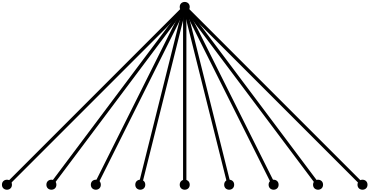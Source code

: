 <?xml version="1.0"?>
<!DOCTYPE ipe SYSTEM "ipe.dtd">
<ipe version="70218" creator="Ipe 7.2.18">
<info created="D:20201026074633" modified="D:20201026133039"/>
<ipestyle name="basic">
<symbol name="arrow/arc(spx)">
<path stroke="sym-stroke" fill="sym-stroke" pen="sym-pen">
0 0 m
-1 0.333 l
-1 -0.333 l
h
</path>
</symbol>
<symbol name="arrow/farc(spx)">
<path stroke="sym-stroke" fill="white" pen="sym-pen">
0 0 m
-1 0.333 l
-1 -0.333 l
h
</path>
</symbol>
<symbol name="arrow/ptarc(spx)">
<path stroke="sym-stroke" fill="sym-stroke" pen="sym-pen">
0 0 m
-1 0.333 l
-0.8 0 l
-1 -0.333 l
h
</path>
</symbol>
<symbol name="arrow/fptarc(spx)">
<path stroke="sym-stroke" fill="white" pen="sym-pen">
0 0 m
-1 0.333 l
-0.8 0 l
-1 -0.333 l
h
</path>
</symbol>
<symbol name="mark/circle(sx)" transformations="translations">
<path fill="sym-stroke">
0.6 0 0 0.6 0 0 e
0.4 0 0 0.4 0 0 e
</path>
</symbol>
<symbol name="mark/disk(sx)" transformations="translations">
<path fill="sym-stroke">
0.6 0 0 0.6 0 0 e
</path>
</symbol>
<symbol name="mark/fdisk(sfx)" transformations="translations">
<group>
<path fill="sym-fill">
0.5 0 0 0.5 0 0 e
</path>
<path fill="sym-stroke" fillrule="eofill">
0.6 0 0 0.6 0 0 e
0.4 0 0 0.4 0 0 e
</path>
</group>
</symbol>
<symbol name="mark/box(sx)" transformations="translations">
<path fill="sym-stroke" fillrule="eofill">
-0.6 -0.6 m
0.6 -0.6 l
0.6 0.6 l
-0.6 0.6 l
h
-0.4 -0.4 m
0.4 -0.4 l
0.4 0.4 l
-0.4 0.4 l
h
</path>
</symbol>
<symbol name="mark/square(sx)" transformations="translations">
<path fill="sym-stroke">
-0.6 -0.6 m
0.6 -0.6 l
0.6 0.6 l
-0.6 0.6 l
h
</path>
</symbol>
<symbol name="mark/fsquare(sfx)" transformations="translations">
<group>
<path fill="sym-fill">
-0.5 -0.5 m
0.5 -0.5 l
0.5 0.5 l
-0.5 0.5 l
h
</path>
<path fill="sym-stroke" fillrule="eofill">
-0.6 -0.6 m
0.6 -0.6 l
0.6 0.6 l
-0.6 0.6 l
h
-0.4 -0.4 m
0.4 -0.4 l
0.4 0.4 l
-0.4 0.4 l
h
</path>
</group>
</symbol>
<symbol name="mark/cross(sx)" transformations="translations">
<group>
<path fill="sym-stroke">
-0.43 -0.57 m
0.57 0.43 l
0.43 0.57 l
-0.57 -0.43 l
h
</path>
<path fill="sym-stroke">
-0.43 0.57 m
0.57 -0.43 l
0.43 -0.57 l
-0.57 0.43 l
h
</path>
</group>
</symbol>
<symbol name="arrow/fnormal(spx)">
<path stroke="sym-stroke" fill="white" pen="sym-pen">
0 0 m
-1 0.333 l
-1 -0.333 l
h
</path>
</symbol>
<symbol name="arrow/pointed(spx)">
<path stroke="sym-stroke" fill="sym-stroke" pen="sym-pen">
0 0 m
-1 0.333 l
-0.8 0 l
-1 -0.333 l
h
</path>
</symbol>
<symbol name="arrow/fpointed(spx)">
<path stroke="sym-stroke" fill="white" pen="sym-pen">
0 0 m
-1 0.333 l
-0.8 0 l
-1 -0.333 l
h
</path>
</symbol>
<symbol name="arrow/linear(spx)">
<path stroke="sym-stroke" pen="sym-pen">
-1 0.333 m
0 0 l
-1 -0.333 l
</path>
</symbol>
<symbol name="arrow/fdouble(spx)">
<path stroke="sym-stroke" fill="white" pen="sym-pen">
0 0 m
-1 0.333 l
-1 -0.333 l
h
-1 0 m
-2 0.333 l
-2 -0.333 l
h
</path>
</symbol>
<symbol name="arrow/double(spx)">
<path stroke="sym-stroke" fill="sym-stroke" pen="sym-pen">
0 0 m
-1 0.333 l
-1 -0.333 l
h
-1 0 m
-2 0.333 l
-2 -0.333 l
h
</path>
</symbol>
<symbol name="arrow/mid-normal(spx)">
<path stroke="sym-stroke" fill="sym-stroke" pen="sym-pen">
0.5 0 m
-0.5 0.333 l
-0.5 -0.333 l
h
</path>
</symbol>
<symbol name="arrow/mid-fnormal(spx)">
<path stroke="sym-stroke" fill="white" pen="sym-pen">
0.5 0 m
-0.5 0.333 l
-0.5 -0.333 l
h
</path>
</symbol>
<symbol name="arrow/mid-pointed(spx)">
<path stroke="sym-stroke" fill="sym-stroke" pen="sym-pen">
0.5 0 m
-0.5 0.333 l
-0.3 0 l
-0.5 -0.333 l
h
</path>
</symbol>
<symbol name="arrow/mid-fpointed(spx)">
<path stroke="sym-stroke" fill="white" pen="sym-pen">
0.5 0 m
-0.5 0.333 l
-0.3 0 l
-0.5 -0.333 l
h
</path>
</symbol>
<symbol name="arrow/mid-double(spx)">
<path stroke="sym-stroke" fill="sym-stroke" pen="sym-pen">
1 0 m
0 0.333 l
0 -0.333 l
h
0 0 m
-1 0.333 l
-1 -0.333 l
h
</path>
</symbol>
<symbol name="arrow/mid-fdouble(spx)">
<path stroke="sym-stroke" fill="white" pen="sym-pen">
1 0 m
0 0.333 l
0 -0.333 l
h
0 0 m
-1 0.333 l
-1 -0.333 l
h
</path>
</symbol>
<pen name="heavier" value="0.8"/>
<pen name="fat" value="1.2"/>
<pen name="ultrafat" value="2"/>
<symbolsize name="large" value="5"/>
<symbolsize name="small" value="2"/>
<symbolsize name="tiny" value="1.1"/>
<arrowsize name="large" value="10"/>
<arrowsize name="small" value="5"/>
<arrowsize name="tiny" value="3"/>
<color name="red" value="1 0 0"/>
<color name="blue" value="0 0 1"/>
<color name="green" value="0 1 0"/>
<color name="yellow" value="1 1 0"/>
<color name="orange" value="1 0.647 0"/>
<color name="gold" value="1 0.843 0"/>
<color name="purple" value="0.627 0.125 0.941"/>
<color name="gray" value="0.745"/>
<color name="brown" value="0.647 0.165 0.165"/>
<color name="navy" value="0 0 0.502"/>
<color name="pink" value="1 0.753 0.796"/>
<color name="seagreen" value="0.18 0.545 0.341"/>
<color name="turquoise" value="0.251 0.878 0.816"/>
<color name="violet" value="0.933 0.51 0.933"/>
<color name="darkblue" value="0 0 0.545"/>
<color name="darkcyan" value="0 0.545 0.545"/>
<color name="darkgray" value="0.663"/>
<color name="darkgreen" value="0 0.392 0"/>
<color name="darkmagenta" value="0.545 0 0.545"/>
<color name="darkorange" value="1 0.549 0"/>
<color name="darkred" value="0.545 0 0"/>
<color name="lightblue" value="0.678 0.847 0.902"/>
<color name="lightcyan" value="0.878 1 1"/>
<color name="lightgray" value="0.827"/>
<color name="lightgreen" value="0.565 0.933 0.565"/>
<color name="lightyellow" value="1 1 0.878"/>
<dashstyle name="dotted" value="[1 3] 0"/>
<dashstyle name="dashed" value="[4] 0"/>
<dashstyle name="dash dotted" value="[4 2 1 2] 0"/>
<dashstyle name="dash dot dotted" value="[4 2 1 2 1 2] 0"/>
<textsize name="large" value="\large"/>
<textsize name="small" value="\small"/>
<textsize name="tiny" value="\tiny"/>
<textsize name="Large" value="\Large"/>
<textsize name="LARGE" value="\LARGE"/>
<textsize name="huge" value="\huge"/>
<textsize name="Huge" value="\Huge"/>
<textsize name="footnote" value="\footnotesize"/>
<textstyle name="center" begin="\begin{center}" end="\end{center}"/>
<textstyle name="itemize" begin="\begin{itemize}" end="\end{itemize}"/>
<textstyle name="item" begin="\begin{itemize}\item{}" end="\end{itemize}"/>
<gridsize name="4 pts" value="4"/>
<gridsize name="8 pts (~3 mm)" value="8"/>
<gridsize name="16 pts (~6 mm)" value="16"/>
<gridsize name="32 pts (~12 mm)" value="32"/>
<gridsize name="10 pts (~3.5 mm)" value="10"/>
<gridsize name="20 pts (~7 mm)" value="20"/>
<gridsize name="14 pts (~5 mm)" value="14"/>
<gridsize name="28 pts (~10 mm)" value="28"/>
<gridsize name="56 pts (~20 mm)" value="56"/>
<anglesize name="90 deg" value="90"/>
<anglesize name="60 deg" value="60"/>
<anglesize name="45 deg" value="45"/>
<anglesize name="30 deg" value="30"/>
<anglesize name="22.5 deg" value="22.5"/>
<opacity name="10%" value="0.1"/>
<opacity name="30%" value="0.3"/>
<opacity name="50%" value="0.5"/>
<opacity name="75%" value="0.75"/>
<tiling name="falling" angle="-60" step="4" width="1"/>
<tiling name="rising" angle="30" step="4" width="1"/>
</ipestyle>
<ipestyle name="brew">
<pen name="fattyfatfat" value="4"/>
<color name="aliceblue" value="0.941 0.973 1"/>
<color name="brew1" value="0.552 0.827 0.78"/>
<color name="brew2" value="1 1 0.701"/>
<color name="brew3" value="0.745 0.729 0.854"/>
<color name="brew4" value="0.984 0.501 0.447"/>
<color name="brew5" value="0.501 0.694 0.827"/>
<color name="brew6" value="0.992 0.705 0.384"/>
<color name="brew7" value="0.701 0.87 0.411"/>
<color name="brew8" value="0.988 0.803 0.898"/>
</ipestyle>
<page>
<layer name="S*Q"/>
<layer name="horizontal"/>
<layer name="vertical"/>
<layer name="diagonal"/>
<view layers="S*Q" active="diagonal"/>
<path layer="horizontal" matrix="1 0 0 1 -33.136 -64.152" stroke="brew1" pen="fat">
96 704 m
136 720
176 704 c
</path>
<path stroke="brew1" pen="fat">
96 704 m
136 720
176 704 c
</path>
<path matrix="1 0 0 1 80 0" stroke="brew1" pen="fat">
96 704 m
136 720
176 704 c
</path>
<path matrix="1 0 0 1 160 0" stroke="brew1" pen="fat">
96 704 m
136 720
176 704 c
</path>
<path matrix="1 0 0 1 0 -80" stroke="brew1" pen="fat">
96 704 m
136 720
176 704 c
</path>
<path matrix="1 0 0 1 80 -80" stroke="brew1" pen="fat">
96 704 m
136 720
176 704 c
</path>
<path matrix="1 0 0 1 160 -80" stroke="brew1" pen="fat">
96 704 m
136 720
176 704 c
</path>
<path matrix="1 0 0 1 0 -160" stroke="brew1" pen="fat">
96 704 m
136 720
176 704 c
</path>
<path matrix="1 0 0 1 80 -160" stroke="brew1" pen="fat">
96 704 m
136 720
176 704 c
</path>
<path matrix="1 0 0 1 160 -160" stroke="brew1" pen="fat">
96 704 m
136 720
176 704 c
</path>
<path matrix="1 0 0 1 -25.136 -64.152" stroke="brew1" pen="fat">
96 704 m
136 720
176 704 c
</path>
<path matrix="1 0 0 1 -17.136 -64.152" stroke="brew1" pen="fat">
96 704 m
136 720
176 704 c
</path>
<path matrix="1 0 0 1 -9.136 -64.152" stroke="brew1" pen="fat">
96 704 m
136 720
176 704 c
</path>
<path matrix="1 0 0 1 -1.136 -64.152" stroke="brew1" pen="fat">
96 704 m
136 720
176 704 c
</path>
<path matrix="1 0 0 1 6.864 -64.152" stroke="brew1" pen="fat">
96 704 m
136 720
176 704 c
</path>
<path matrix="1 0 0 1 14.864 -64.152" stroke="brew1" pen="fat">
96 704 m
136 720
176 704 c
</path>
<path matrix="1 0 0 1 22.864 -64.152" stroke="brew1" pen="fat">
96 704 m
136 720
176 704 c
</path>
<path matrix="1 0 0 1 30.864 -64.152" stroke="brew1" pen="fat">
96 704 m
136 720
176 704 c
</path>
<path matrix="1 0 0 1 46.864 -64.152" stroke="brew1" pen="fat">
96 704 m
136 720
176 704 c
</path>
<path matrix="1 0 0 1 54.864 -64.152" stroke="brew1" pen="fat">
96 704 m
136 720
176 704 c
</path>
<path matrix="1 0 0 1 62.864 -64.152" stroke="brew1" pen="fat">
96 704 m
136 720
176 704 c
</path>
<path matrix="1 0 0 1 70.864 -64.152" stroke="brew1" pen="fat">
96 704 m
136 720
176 704 c
</path>
<path matrix="1 0 0 1 78.864 -64.152" stroke="brew1" pen="fat">
96 704 m
136 720
176 704 c
</path>
<path matrix="1 0 0 1 86.864 -64.152" stroke="brew1" pen="fat">
96 704 m
136 720
176 704 c
</path>
<path matrix="1 0 0 1 94.864 -64.152" stroke="brew1" pen="fat">
96 704 m
136 720
176 704 c
</path>
<path matrix="1 0 0 1 102.864 -64.152" stroke="brew1" pen="fat">
96 704 m
136 720
176 704 c
</path>
<path matrix="1 0 0 1 110.864 -64.152" stroke="brew1" pen="fat">
96 704 m
136 720
176 704 c
</path>
<path matrix="1 0 0 1 126.864 -64.152" stroke="brew1" pen="fat">
96 704 m
136 720
176 704 c
</path>
<path matrix="1 0 0 1 134.864 -64.152" stroke="brew1" pen="fat">
96 704 m
136 720
176 704 c
</path>
<path matrix="1 0 0 1 142.864 -64.152" stroke="brew1" pen="fat">
96 704 m
136 720
176 704 c
</path>
<path matrix="1 0 0 1 150.864 -64.152" stroke="brew1" pen="fat">
96 704 m
136 720
176 704 c
</path>
<path matrix="1 0 0 1 158.864 -64.152" stroke="brew1" pen="fat">
96 704 m
136 720
176 704 c
</path>
<path matrix="1 0 0 1 166.864 -64.152" stroke="brew1" pen="fat">
96 704 m
136 720
176 704 c
</path>
<path matrix="1 0 0 1 174.864 -64.152" stroke="brew1" pen="fat">
96 704 m
136 720
176 704 c
</path>
<path matrix="1 0 0 1 182.864 -64.152" stroke="brew1" pen="fat">
96 704 m
136 720
176 704 c
</path>
<path matrix="1 0 0 1 190.864 -64.152" stroke="brew1" pen="fat">
96 704 m
136 720
176 704 c
</path>
<path matrix="1 0 0 1 -33.136 -144.152" stroke="brew1" pen="fat">
96 704 m
136 720
176 704 c
</path>
<path matrix="1 0 0 1 -25.136 -144.152" stroke="brew1" pen="fat">
96 704 m
136 720
176 704 c
</path>
<path matrix="1 0 0 1 -17.136 -144.152" stroke="brew1" pen="fat">
96 704 m
136 720
176 704 c
</path>
<path matrix="1 0 0 1 -9.136 -144.152" stroke="brew1" pen="fat">
96 704 m
136 720
176 704 c
</path>
<path matrix="1 0 0 1 -1.136 -144.152" stroke="brew1" pen="fat">
96 704 m
136 720
176 704 c
</path>
<path matrix="1 0 0 1 6.864 -144.152" stroke="brew1" pen="fat">
96 704 m
136 720
176 704 c
</path>
<path matrix="1 0 0 1 14.864 -144.152" stroke="brew1" pen="fat">
96 704 m
136 720
176 704 c
</path>
<path matrix="1 0 0 1 22.864 -144.152" stroke="brew1" pen="fat">
96 704 m
136 720
176 704 c
</path>
<path matrix="1 0 0 1 30.864 -144.152" stroke="brew1" pen="fat">
96 704 m
136 720
176 704 c
</path>
<path matrix="1 0 0 1 46.864 -144.152" stroke="brew1" pen="fat">
96 704 m
136 720
176 704 c
</path>
<path matrix="1 0 0 1 54.864 -144.152" stroke="brew1" pen="fat">
96 704 m
136 720
176 704 c
</path>
<path matrix="1 0 0 1 62.864 -144.152" stroke="brew1" pen="fat">
96 704 m
136 720
176 704 c
</path>
<path matrix="1 0 0 1 70.864 -144.152" stroke="brew1" pen="fat">
96 704 m
136 720
176 704 c
</path>
<path matrix="1 0 0 1 78.864 -144.152" stroke="brew1" pen="fat">
96 704 m
136 720
176 704 c
</path>
<path matrix="1 0 0 1 86.864 -144.152" stroke="brew1" pen="fat">
96 704 m
136 720
176 704 c
</path>
<path matrix="1 0 0 1 94.864 -144.152" stroke="brew1" pen="fat">
96 704 m
136 720
176 704 c
</path>
<path matrix="1 0 0 1 102.864 -144.152" stroke="brew1" pen="fat">
96 704 m
136 720
176 704 c
</path>
<path matrix="1 0 0 1 110.864 -144.152" stroke="brew1" pen="fat">
96 704 m
136 720
176 704 c
</path>
<path matrix="1 0 0 1 126.864 -144.152" stroke="brew1" pen="fat">
96 704 m
136 720
176 704 c
</path>
<path matrix="1 0 0 1 134.864 -144.152" stroke="brew1" pen="fat">
96 704 m
136 720
176 704 c
</path>
<path matrix="1 0 0 1 142.864 -144.152" stroke="brew1" pen="fat">
96 704 m
136 720
176 704 c
</path>
<path matrix="1 0 0 1 150.864 -144.152" stroke="brew1" pen="fat">
96 704 m
136 720
176 704 c
</path>
<path matrix="1 0 0 1 158.864 -144.152" stroke="brew1" pen="fat">
96 704 m
136 720
176 704 c
</path>
<path matrix="1 0 0 1 166.864 -144.152" stroke="brew1" pen="fat">
96 704 m
136 720
176 704 c
</path>
<path matrix="1 0 0 1 174.864 -144.152" stroke="brew1" pen="fat">
96 704 m
136 720
176 704 c
</path>
<path matrix="1 0 0 1 182.864 -144.152" stroke="brew1" pen="fat">
96 704 m
136 720
176 704 c
</path>
<path matrix="1 0 0 1 190.864 -144.152" stroke="brew1" pen="fat">
96 704 m
136 720
176 704 c
</path>
<path matrix="1 0 0 1 -33.136 -224.152" stroke="brew1" pen="fat">
96 704 m
136 720
176 704 c
</path>
<path matrix="1 0 0 1 -25.136 -224.152" stroke="brew1" pen="fat">
96 704 m
136 720
176 704 c
</path>
<path matrix="1 0 0 1 -17.136 -224.152" stroke="brew1" pen="fat">
96 704 m
136 720
176 704 c
</path>
<path matrix="1 0 0 1 -9.136 -224.152" stroke="brew1" pen="fat">
96 704 m
136 720
176 704 c
</path>
<path matrix="1 0 0 1 -1.136 -224.152" stroke="brew1" pen="fat">
96 704 m
136 720
176 704 c
</path>
<path matrix="1 0 0 1 6.864 -224.152" stroke="brew1" pen="fat">
96 704 m
136 720
176 704 c
</path>
<path matrix="1 0 0 1 14.864 -224.152" stroke="brew1" pen="fat">
96 704 m
136 720
176 704 c
</path>
<path matrix="1 0 0 1 22.864 -224.152" stroke="brew1" pen="fat">
96 704 m
136 720
176 704 c
</path>
<path matrix="1 0 0 1 30.864 -224.152" stroke="brew1" pen="fat">
96 704 m
136 720
176 704 c
</path>
<path matrix="1 0 0 1 46.864 -224.152" stroke="brew1" pen="fat">
96 704 m
136 720
176 704 c
</path>
<path matrix="1 0 0 1 54.864 -224.152" stroke="brew1" pen="fat">
96 704 m
136 720
176 704 c
</path>
<path matrix="1 0 0 1 62.864 -224.152" stroke="brew1" pen="fat">
96 704 m
136 720
176 704 c
</path>
<path matrix="1 0 0 1 70.864 -224.152" stroke="brew1" pen="fat">
96 704 m
136 720
176 704 c
</path>
<path matrix="1 0 0 1 78.864 -224.152" stroke="brew1" pen="fat">
96 704 m
136 720
176 704 c
</path>
<path matrix="1 0 0 1 86.864 -224.152" stroke="brew1" pen="fat">
96 704 m
136 720
176 704 c
</path>
<path matrix="1 0 0 1 94.864 -224.152" stroke="brew1" pen="fat">
96 704 m
136 720
176 704 c
</path>
<path matrix="1 0 0 1 102.864 -224.152" stroke="brew1" pen="fat">
96 704 m
136 720
176 704 c
</path>
<path matrix="1 0 0 1 110.864 -224.152" stroke="brew1" pen="fat">
96 704 m
136 720
176 704 c
</path>
<path matrix="1 0 0 1 126.864 -224.152" stroke="brew1" pen="fat">
96 704 m
136 720
176 704 c
</path>
<path matrix="1 0 0 1 134.864 -224.152" stroke="brew1" pen="fat">
96 704 m
136 720
176 704 c
</path>
<path matrix="1 0 0 1 142.864 -224.152" stroke="brew1" pen="fat">
96 704 m
136 720
176 704 c
</path>
<path matrix="1 0 0 1 150.864 -224.152" stroke="brew1" pen="fat">
96 704 m
136 720
176 704 c
</path>
<path matrix="1 0 0 1 158.864 -224.152" stroke="brew1" pen="fat">
96 704 m
136 720
176 704 c
</path>
<path matrix="1 0 0 1 166.864 -224.152" stroke="brew1" pen="fat">
96 704 m
136 720
176 704 c
</path>
<path matrix="1 0 0 1 174.864 -224.152" stroke="brew1" pen="fat">
96 704 m
136 720
176 704 c
</path>
<path matrix="1 0 0 1 182.864 -224.152" stroke="brew1" pen="fat">
96 704 m
136 720
176 704 c
</path>
<path matrix="1 0 0 1 190.864 -224.152" stroke="brew1" pen="fat">
96 704 m
136 720
176 704 c
</path>
<path matrix="1 0 0 1 -33.136 -304.152" stroke="brew1" pen="fat">
96 704 m
136 720
176 704 c
</path>
<path matrix="1 0 0 1 -25.136 -304.152" stroke="brew1" pen="fat">
96 704 m
136 720
176 704 c
</path>
<path matrix="1 0 0 1 -17.136 -304.152" stroke="brew1" pen="fat">
96 704 m
136 720
176 704 c
</path>
<path matrix="1 0 0 1 -9.136 -304.152" stroke="brew1" pen="fat">
96 704 m
136 720
176 704 c
</path>
<path matrix="1 0 0 1 -1.136 -304.152" stroke="brew1" pen="fat">
96 704 m
136 720
176 704 c
</path>
<path matrix="1 0 0 1 6.864 -304.152" stroke="brew1" pen="fat">
96 704 m
136 720
176 704 c
</path>
<path matrix="1 0 0 1 14.864 -304.152" stroke="brew1" pen="fat">
96 704 m
136 720
176 704 c
</path>
<path matrix="1 0 0 1 22.864 -304.152" stroke="brew1" pen="fat">
96 704 m
136 720
176 704 c
</path>
<path matrix="1 0 0 1 30.864 -304.152" stroke="brew1" pen="fat">
96 704 m
136 720
176 704 c
</path>
<path matrix="1 0 0 1 46.864 -304.152" stroke="brew1" pen="fat">
96 704 m
136 720
176 704 c
</path>
<path matrix="1 0 0 1 54.864 -304.152" stroke="brew1" pen="fat">
96 704 m
136 720
176 704 c
</path>
<path matrix="1 0 0 1 62.864 -304.152" stroke="brew1" pen="fat">
96 704 m
136 720
176 704 c
</path>
<path matrix="1 0 0 1 70.864 -304.152" stroke="brew1" pen="fat">
96 704 m
136 720
176 704 c
</path>
<path matrix="1 0 0 1 78.864 -304.152" stroke="brew1" pen="fat">
96 704 m
136 720
176 704 c
</path>
<path matrix="1 0 0 1 86.864 -304.152" stroke="brew1" pen="fat">
96 704 m
136 720
176 704 c
</path>
<path matrix="1 0 0 1 94.864 -304.152" stroke="brew1" pen="fat">
96 704 m
136 720
176 704 c
</path>
<path matrix="1 0 0 1 102.864 -304.152" stroke="brew1" pen="fat">
96 704 m
136 720
176 704 c
</path>
<path matrix="1 0 0 1 110.864 -304.152" stroke="brew1" pen="fat">
96 704 m
136 720
176 704 c
</path>
<path matrix="1 0 0 1 126.864 -304.152" stroke="brew1" pen="fat">
96 704 m
136 720
176 704 c
</path>
<path matrix="1 0 0 1 134.864 -304.152" stroke="brew1" pen="fat">
96 704 m
136 720
176 704 c
</path>
<path matrix="1 0 0 1 142.864 -304.152" stroke="brew1" pen="fat">
96 704 m
136 720
176 704 c
</path>
<path matrix="1 0 0 1 150.864 -304.152" stroke="brew1" pen="fat">
96 704 m
136 720
176 704 c
</path>
<path matrix="1 0 0 1 158.864 -304.152" stroke="brew1" pen="fat">
96 704 m
136 720
176 704 c
</path>
<path matrix="1 0 0 1 166.864 -304.152" stroke="brew1" pen="fat">
96 704 m
136 720
176 704 c
</path>
<path matrix="1 0 0 1 174.864 -304.152" stroke="brew1" pen="fat">
96 704 m
136 720
176 704 c
</path>
<path matrix="1 0 0 1 182.864 -304.152" stroke="brew1" pen="fat">
96 704 m
136 720
176 704 c
</path>
<path matrix="1 0 0 1 190.864 -304.152" stroke="brew1" pen="fat">
96 704 m
136 720
176 704 c
</path>
<path matrix="1 0 0 1 0 -240" stroke="brew1" pen="fat">
96 704 m
136 720
176 704 c
</path>
<path matrix="1 0 0 1 80 -240" stroke="brew1" pen="fat">
96 704 m
136 720
176 704 c
</path>
<path matrix="1 0 0 1 160 -240" stroke="brew1" pen="fat">
96 704 m
136 720
176 704 c
</path>
<path layer="vertical" stroke="brew3" pen="fat">
64 640 m
47.4845 599.285
64 560 c
</path>
<path matrix="1 0 0 1 0 -80" stroke="brew3" pen="fat">
64 640 m
47.4845 599.285
64 560 c
</path>
<path matrix="1 0 0 1 0 -160" stroke="brew3" pen="fat">
64 640 m
47.4845 599.285
64 560 c
</path>
<path matrix="1 0 0 1 8 0" stroke="brew3" pen="fat">
64 640 m
47.4845 599.285
64 560 c
</path>
<path matrix="1 0 0 1 8 -80" stroke="brew3" pen="fat">
64 640 m
47.4845 599.285
64 560 c
</path>
<path matrix="1 0 0 1 8 -160" stroke="brew3" pen="fat">
64 640 m
47.4845 599.285
64 560 c
</path>
<path matrix="1 0 0 1 16 0" stroke="brew3" pen="fat">
64 640 m
47.4845 599.285
64 560 c
</path>
<path matrix="1 0 0 1 16 -80" stroke="brew3" pen="fat">
64 640 m
47.4845 599.285
64 560 c
</path>
<path matrix="1 0 0 1 16 -160" stroke="brew3" pen="fat">
64 640 m
47.4845 599.285
64 560 c
</path>
<path matrix="1 0 0 1 24 0" stroke="brew3" pen="fat">
64 640 m
47.4845 599.285
64 560 c
</path>
<path matrix="1 0 0 1 24 -80" stroke="brew3" pen="fat">
64 640 m
47.4845 599.285
64 560 c
</path>
<path matrix="1 0 0 1 24 -160" stroke="brew3" pen="fat">
64 640 m
47.4845 599.285
64 560 c
</path>
<path matrix="1 0 0 1 32 0" stroke="brew3" pen="fat">
64 640 m
47.4845 599.285
64 560 c
</path>
<path matrix="1 0 0 1 32 -80" stroke="brew3" pen="fat">
64 640 m
47.4845 599.285
64 560 c
</path>
<path matrix="1 0 0 1 32 -160" stroke="brew3" pen="fat">
64 640 m
47.4845 599.285
64 560 c
</path>
<path matrix="1 0 0 1 32 -16" stroke="brew3" pen="fat">
64 640 m
47.4845 599.285
64 560 c
</path>
<path matrix="1 0 0 1 32 -96" stroke="brew3" pen="fat">
64 640 m
47.4845 599.285
64 560 c
</path>
<path matrix="1 0 0 1 32 64" stroke="brew3" pen="fat">
64 640 m
47.4845 599.285
64 560 c
</path>
<path matrix="1 0 0 1 40 0" stroke="brew3" pen="fat">
64 640 m
47.4845 599.285
64 560 c
</path>
<path matrix="1 0 0 1 40 -80" stroke="brew3" pen="fat">
64 640 m
47.4845 599.285
64 560 c
</path>
<path matrix="1 0 0 1 40 -160" stroke="brew3" pen="fat">
64 640 m
47.4845 599.285
64 560 c
</path>
<path matrix="1 0 0 1 48 0" stroke="brew3" pen="fat">
64 640 m
47.4845 599.285
64 560 c
</path>
<path matrix="1 0 0 1 48 -80" stroke="brew3" pen="fat">
64 640 m
47.4845 599.285
64 560 c
</path>
<path matrix="1 0 0 1 48 -160" stroke="brew3" pen="fat">
64 640 m
47.4845 599.285
64 560 c
</path>
<path matrix="1 0 0 1 56 0" stroke="brew3" pen="fat">
64 640 m
47.4845 599.285
64 560 c
</path>
<path matrix="1 0 0 1 56 -80" stroke="brew3" pen="fat">
64 640 m
47.4845 599.285
64 560 c
</path>
<path matrix="1 0 0 1 56 -160" stroke="brew3" pen="fat">
64 640 m
47.4845 599.285
64 560 c
</path>
<path matrix="1 0 0 1 64 0" stroke="brew3" pen="fat">
64 640 m
47.4845 599.285
64 560 c
</path>
<path matrix="1 0 0 1 64 -80" stroke="brew3" pen="fat">
64 640 m
47.4845 599.285
64 560 c
</path>
<path matrix="1 0 0 1 64 -160" stroke="brew3" pen="fat">
64 640 m
47.4845 599.285
64 560 c
</path>
<path matrix="1 0 0 1 80 0" stroke="brew3" pen="fat">
64 640 m
47.4845 599.285
64 560 c
</path>
<path matrix="1 0 0 1 80 -80" stroke="brew3" pen="fat">
64 640 m
47.4845 599.285
64 560 c
</path>
<path matrix="1 0 0 1 80 -160" stroke="brew3" pen="fat">
64 640 m
47.4845 599.285
64 560 c
</path>
<path matrix="1 0 0 1 88 0" stroke="brew3" pen="fat">
64 640 m
47.4845 599.285
64 560 c
</path>
<path matrix="1 0 0 1 88 -80" stroke="brew3" pen="fat">
64 640 m
47.4845 599.285
64 560 c
</path>
<path matrix="1 0 0 1 88 -160" stroke="brew3" pen="fat">
64 640 m
47.4845 599.285
64 560 c
</path>
<path matrix="1 0 0 1 96 0" stroke="brew3" pen="fat">
64 640 m
47.4845 599.285
64 560 c
</path>
<path matrix="1 0 0 1 96 -80" stroke="brew3" pen="fat">
64 640 m
47.4845 599.285
64 560 c
</path>
<path matrix="1 0 0 1 96 -160" stroke="brew3" pen="fat">
64 640 m
47.4845 599.285
64 560 c
</path>
<path matrix="1 0 0 1 104 0" stroke="brew3" pen="fat">
64 640 m
47.4845 599.285
64 560 c
</path>
<path matrix="1 0 0 1 104 -80" stroke="brew3" pen="fat">
64 640 m
47.4845 599.285
64 560 c
</path>
<path matrix="1 0 0 1 104 -160" stroke="brew3" pen="fat">
64 640 m
47.4845 599.285
64 560 c
</path>
<path matrix="1 0 0 1 112 0" stroke="brew3" pen="fat">
64 640 m
47.4845 599.285
64 560 c
</path>
<path matrix="1 0 0 1 112 -80" stroke="brew3" pen="fat">
64 640 m
47.4845 599.285
64 560 c
</path>
<path matrix="1 0 0 1 112 -160" stroke="brew3" pen="fat">
64 640 m
47.4845 599.285
64 560 c
</path>
<path matrix="1 0 0 1 112 -16" stroke="brew3" pen="fat">
64 640 m
47.4845 599.285
64 560 c
</path>
<path matrix="1 0 0 1 112 -96" stroke="brew3" pen="fat">
64 640 m
47.4845 599.285
64 560 c
</path>
<path matrix="1 0 0 1 112 64" stroke="brew3" pen="fat">
64 640 m
47.4845 599.285
64 560 c
</path>
<path matrix="1 0 0 1 120 0" stroke="brew3" pen="fat">
64 640 m
47.4845 599.285
64 560 c
</path>
<path matrix="1 0 0 1 120 -80" stroke="brew3" pen="fat">
64 640 m
47.4845 599.285
64 560 c
</path>
<path matrix="1 0 0 1 120 -160" stroke="brew3" pen="fat">
64 640 m
47.4845 599.285
64 560 c
</path>
<path matrix="1 0 0 1 128 0" stroke="brew3" pen="fat">
64 640 m
47.4845 599.285
64 560 c
</path>
<path matrix="1 0 0 1 128 -80" stroke="brew3" pen="fat">
64 640 m
47.4845 599.285
64 560 c
</path>
<path matrix="1 0 0 1 128 -160" stroke="brew3" pen="fat">
64 640 m
47.4845 599.285
64 560 c
</path>
<path matrix="1 0 0 1 136 0" stroke="brew3" pen="fat">
64 640 m
47.4845 599.285
64 560 c
</path>
<path matrix="1 0 0 1 136 -80" stroke="brew3" pen="fat">
64 640 m
47.4845 599.285
64 560 c
</path>
<path matrix="1 0 0 1 136 -160" stroke="brew3" pen="fat">
64 640 m
47.4845 599.285
64 560 c
</path>
<path matrix="1 0 0 1 144 0" stroke="brew3" pen="fat">
64 640 m
47.4845 599.285
64 560 c
</path>
<path matrix="1 0 0 1 144 -80" stroke="brew3" pen="fat">
64 640 m
47.4845 599.285
64 560 c
</path>
<path matrix="1 0 0 1 144 -160" stroke="brew3" pen="fat">
64 640 m
47.4845 599.285
64 560 c
</path>
<path matrix="1 0 0 1 160 0" stroke="brew3" pen="fat">
64 640 m
47.4845 599.285
64 560 c
</path>
<path matrix="1 0 0 1 160 -80" stroke="brew3" pen="fat">
64 640 m
47.4845 599.285
64 560 c
</path>
<path matrix="1 0 0 1 160 -160" stroke="brew3" pen="fat">
64 640 m
47.4845 599.285
64 560 c
</path>
<path matrix="1 0 0 1 168 0" stroke="brew3" pen="fat">
64 640 m
47.4845 599.285
64 560 c
</path>
<path matrix="1 0 0 1 168 -80" stroke="brew3" pen="fat">
64 640 m
47.4845 599.285
64 560 c
</path>
<path matrix="1 0 0 1 168 -160" stroke="brew3" pen="fat">
64 640 m
47.4845 599.285
64 560 c
</path>
<path matrix="1 0 0 1 176 0" stroke="brew3" pen="fat">
64 640 m
47.4845 599.285
64 560 c
</path>
<path matrix="1 0 0 1 176 -80" stroke="brew3" pen="fat">
64 640 m
47.4845 599.285
64 560 c
</path>
<path matrix="1 0 0 1 176 -160" stroke="brew3" pen="fat">
64 640 m
47.4845 599.285
64 560 c
</path>
<path matrix="1 0 0 1 184 0" stroke="brew3" pen="fat">
64 640 m
47.4845 599.285
64 560 c
</path>
<path matrix="1 0 0 1 184 -80" stroke="brew3" pen="fat">
64 640 m
47.4845 599.285
64 560 c
</path>
<path matrix="1 0 0 1 184 -160" stroke="brew3" pen="fat">
64 640 m
47.4845 599.285
64 560 c
</path>
<path matrix="1 0 0 1 192 0" stroke="brew3" pen="fat">
64 640 m
47.4845 599.285
64 560 c
</path>
<path matrix="1 0 0 1 192 -80" stroke="brew3" pen="fat">
64 640 m
47.4845 599.285
64 560 c
</path>
<path matrix="1 0 0 1 192 -160" stroke="brew3" pen="fat">
64 640 m
47.4845 599.285
64 560 c
</path>
<path matrix="1 0 0 1 192 -16" stroke="brew3" pen="fat">
64 640 m
47.4845 599.285
64 560 c
</path>
<path matrix="1 0 0 1 192 -96" stroke="brew3" pen="fat">
64 640 m
47.4845 599.285
64 560 c
</path>
<path matrix="1 0 0 1 192 64" stroke="brew3" pen="fat">
64 640 m
47.4845 599.285
64 560 c
</path>
<path matrix="1 0 0 1 200 0" stroke="brew3" pen="fat">
64 640 m
47.4845 599.285
64 560 c
</path>
<path matrix="1 0 0 1 200 -80" stroke="brew3" pen="fat">
64 640 m
47.4845 599.285
64 560 c
</path>
<path matrix="1 0 0 1 200 -160" stroke="brew3" pen="fat">
64 640 m
47.4845 599.285
64 560 c
</path>
<path matrix="1 0 0 1 208 0" stroke="brew3" pen="fat">
64 640 m
47.4845 599.285
64 560 c
</path>
<path matrix="1 0 0 1 208 -80" stroke="brew3" pen="fat">
64 640 m
47.4845 599.285
64 560 c
</path>
<path matrix="1 0 0 1 208 -160" stroke="brew3" pen="fat">
64 640 m
47.4845 599.285
64 560 c
</path>
<path matrix="1 0 0 1 216 0" stroke="brew3" pen="fat">
64 640 m
47.4845 599.285
64 560 c
</path>
<path matrix="1 0 0 1 216 -80" stroke="brew3" pen="fat">
64 640 m
47.4845 599.285
64 560 c
</path>
<path matrix="1 0 0 1 216 -160" stroke="brew3" pen="fat">
64 640 m
47.4845 599.285
64 560 c
</path>
<path matrix="1 0 0 1 224 0" stroke="brew3" pen="fat">
64 640 m
47.4845 599.285
64 560 c
</path>
<path matrix="1 0 0 1 224 -80" stroke="brew3" pen="fat">
64 640 m
47.4845 599.285
64 560 c
</path>
<path matrix="1 0 0 1 224 -160" stroke="brew3" pen="fat">
64 640 m
47.4845 599.285
64 560 c
</path>
<path matrix="1 0 0 1 240 0" stroke="brew3" pen="fat">
64 640 m
47.4845 599.285
64 560 c
</path>
<path matrix="1 0 0 1 240 -80" stroke="brew3" pen="fat">
64 640 m
47.4845 599.285
64 560 c
</path>
<path matrix="1 0 0 1 240 -160" stroke="brew3" pen="fat">
64 640 m
47.4845 599.285
64 560 c
</path>
<path matrix="1 0 0 1 248 0" stroke="brew3" pen="fat">
64 640 m
47.4845 599.285
64 560 c
</path>
<path matrix="1 0 0 1 248 -80" stroke="brew3" pen="fat">
64 640 m
47.4845 599.285
64 560 c
</path>
<path matrix="1 0 0 1 248 -160" stroke="brew3" pen="fat">
64 640 m
47.4845 599.285
64 560 c
</path>
<path matrix="1 0 0 1 256 0" stroke="brew3" pen="fat">
64 640 m
47.4845 599.285
64 560 c
</path>
<path matrix="1 0 0 1 256 -80" stroke="brew3" pen="fat">
64 640 m
47.4845 599.285
64 560 c
</path>
<path matrix="1 0 0 1 256 -160" stroke="brew3" pen="fat">
64 640 m
47.4845 599.285
64 560 c
</path>
<path matrix="1 0 0 1 264 0" stroke="brew3" pen="fat">
64 640 m
47.4845 599.285
64 560 c
</path>
<path matrix="1 0 0 1 264 -80" stroke="brew3" pen="fat">
64 640 m
47.4845 599.285
64 560 c
</path>
<path matrix="1 0 0 1 264 -160" stroke="brew3" pen="fat">
64 640 m
47.4845 599.285
64 560 c
</path>
<path matrix="1 0 0 1 272 0" stroke="brew3" pen="fat">
64 640 m
47.4845 599.285
64 560 c
</path>
<path matrix="1 0 0 1 272 -80" stroke="brew3" pen="fat">
64 640 m
47.4845 599.285
64 560 c
</path>
<path matrix="1 0 0 1 272 -160" stroke="brew3" pen="fat">
64 640 m
47.4845 599.285
64 560 c
</path>
<path matrix="1 0 0 1 272 -16" stroke="brew3" pen="fat">
64 640 m
47.4845 599.285
64 560 c
</path>
<path matrix="1 0 0 1 272 -96" stroke="brew3" pen="fat">
64 640 m
47.4845 599.285
64 560 c
</path>
<path matrix="1 0 0 1 272 64" stroke="brew3" pen="fat">
64 640 m
47.4845 599.285
64 560 c
</path>
<path matrix="1 0 0 1 280 0" stroke="brew3" pen="fat">
64 640 m
47.4845 599.285
64 560 c
</path>
<path matrix="1 0 0 1 280 -80" stroke="brew3" pen="fat">
64 640 m
47.4845 599.285
64 560 c
</path>
<path matrix="1 0 0 1 280 -160" stroke="brew3" pen="fat">
64 640 m
47.4845 599.285
64 560 c
</path>
<path matrix="1 0 0 1 288 0" stroke="brew3" pen="fat">
64 640 m
47.4845 599.285
64 560 c
</path>
<path matrix="1 0 0 1 288 -80" stroke="brew3" pen="fat">
64 640 m
47.4845 599.285
64 560 c
</path>
<path matrix="1 0 0 1 288 -160" stroke="brew3" pen="fat">
64 640 m
47.4845 599.285
64 560 c
</path>
<path matrix="1 0 0 1 296 0" stroke="brew3" pen="fat">
64 640 m
47.4845 599.285
64 560 c
</path>
<path matrix="1 0 0 1 296 -80" stroke="brew3" pen="fat">
64 640 m
47.4845 599.285
64 560 c
</path>
<path matrix="1 0 0 1 296 -160" stroke="brew3" pen="fat">
64 640 m
47.4845 599.285
64 560 c
</path>
<path matrix="1 0 0 1 304 0" stroke="brew3" pen="fat">
64 640 m
47.4845 599.285
64 560 c
</path>
<path matrix="1 0 0 1 304 -80" stroke="brew3" pen="fat">
64 640 m
47.4845 599.285
64 560 c
</path>
<path matrix="1 0 0 1 304 -160" stroke="brew3" pen="fat">
64 640 m
47.4845 599.285
64 560 c
</path>
<path layer="diagonal" matrix="1 0 0 1 -80 0" stroke="brew4" pen="fat">
176 704 m
224.555 677.761
256 624 c
</path>
<path matrix="1 0 0 1 -112 -64" stroke="brew4" pen="fat">
176 704 m
224.555 677.761
256 624 c
</path>
<path matrix="1 0 0 1 -104 -64" stroke="brew4" pen="fat">
176 704 m
224.555 677.761
256 624 c
</path>
<path matrix="1 0 0 1 -96 -64" stroke="brew4" pen="fat">
176 704 m
224.555 677.761
256 624 c
</path>
<path matrix="1 0 0 1 -88 -64" stroke="brew4" pen="fat">
176 704 m
224.555 677.761
256 624 c
</path>
<path matrix="1 0 0 1 -80 -64" stroke="brew4" pen="fat">
176 704 m
224.555 677.761
256 624 c
</path>
<path matrix="1 0 0 1 -72 -64" stroke="brew4" pen="fat">
176 704 m
224.555 677.761
256 624 c
</path>
<path matrix="1 0 0 1 -64 -64" stroke="brew4" pen="fat">
176 704 m
224.555 677.761
256 624 c
</path>
<path matrix="1 0 0 1 -56 -64" stroke="brew4" pen="fat">
176 704 m
224.555 677.761
256 624 c
</path>
<path matrix="1 0 0 1 -48 -64" stroke="brew4" pen="fat">
176 704 m
224.555 677.761
256 624 c
</path>
<path stroke="brew4" pen="fat">
176 704 m
224.555 677.761
256 624 c
</path>
<path matrix="1 0 0 1 -32 -64" stroke="brew4" pen="fat">
176 704 m
224.555 677.761
256 624 c
</path>
<path matrix="1 0 0 1 -24 -64" stroke="brew4" pen="fat">
176 704 m
224.555 677.761
256 624 c
</path>
<path matrix="1 0 0 1 -16 -64" stroke="brew4" pen="fat">
176 704 m
224.555 677.761
256 624 c
</path>
<path matrix="1 0 0 1 -8 -64" stroke="brew4" pen="fat">
176 704 m
224.555 677.761
256 624 c
</path>
<path matrix="1 0 0 1 0 -64" stroke="brew4" pen="fat">
176 704 m
224.555 677.761
256 624 c
</path>
<path matrix="1 0 0 1 8 -64" stroke="brew4" pen="fat">
176 704 m
224.555 677.761
256 624 c
</path>
<path matrix="1 0 0 1 16 -64" stroke="brew4" pen="fat">
176 704 m
224.555 677.761
256 624 c
</path>
<path matrix="1 0 0 1 24 -64" stroke="brew4" pen="fat">
176 704 m
224.555 677.761
256 624 c
</path>
<path matrix="1 0 0 1 32 -64" stroke="brew4" pen="fat">
176 704 m
224.555 677.761
256 624 c
</path>
<path matrix="1 0 0 1 80 0" stroke="brew4" pen="fat">
176 704 m
224.555 677.761
256 624 c
</path>
<path matrix="1 0 0 1 48 -64" stroke="brew4" pen="fat">
176 704 m
224.555 677.761
256 624 c
</path>
<path matrix="1 0 0 1 56 -64" stroke="brew4" pen="fat">
176 704 m
224.555 677.761
256 624 c
</path>
<path matrix="1 0 0 1 64 -64" stroke="brew4" pen="fat">
176 704 m
224.555 677.761
256 624 c
</path>
<path matrix="1 0 0 1 72 -64" stroke="brew4" pen="fat">
176 704 m
224.555 677.761
256 624 c
</path>
<path matrix="1 0 0 1 80 -64" stroke="brew4" pen="fat">
176 704 m
224.555 677.761
256 624 c
</path>
<path matrix="1 0 0 1 88 -64" stroke="brew4" pen="fat">
176 704 m
224.555 677.761
256 624 c
</path>
<path matrix="1 0 0 1 96 -64" stroke="brew4" pen="fat">
176 704 m
224.555 677.761
256 624 c
</path>
<path matrix="1 0 0 1 104 -64" stroke="brew4" pen="fat">
176 704 m
224.555 677.761
256 624 c
</path>
<path matrix="1 0 0 1 112 -64" stroke="brew4" pen="fat">
176 704 m
224.555 677.761
256 624 c
</path>
<path matrix="1 0 0 1 -80 -80" stroke="brew4" pen="fat">
176 704 m
224.555 677.761
256 624 c
</path>
<path matrix="1 0 0 1 -112 -144" stroke="brew4" pen="fat">
176 704 m
224.555 677.761
256 624 c
</path>
<path matrix="1 0 0 1 -104 -144" stroke="brew4" pen="fat">
176 704 m
224.555 677.761
256 624 c
</path>
<path matrix="1 0 0 1 -96 -144" stroke="brew4" pen="fat">
176 704 m
224.555 677.761
256 624 c
</path>
<path matrix="1 0 0 1 -88 -144" stroke="brew4" pen="fat">
176 704 m
224.555 677.761
256 624 c
</path>
<path matrix="1 0 0 1 -80 -144" stroke="brew4" pen="fat">
176 704 m
224.555 677.761
256 624 c
</path>
<path matrix="1 0 0 1 -72 -144" stroke="brew4" pen="fat">
176 704 m
224.555 677.761
256 624 c
</path>
<path matrix="1 0 0 1 -64 -144" stroke="brew4" pen="fat">
176 704 m
224.555 677.761
256 624 c
</path>
<path matrix="1 0 0 1 -56 -144" stroke="brew4" pen="fat">
176 704 m
224.555 677.761
256 624 c
</path>
<path matrix="1 0 0 1 -48 -144" stroke="brew4" pen="fat">
176 704 m
224.555 677.761
256 624 c
</path>
<path matrix="1 0 0 1 0 -80" stroke="brew4" pen="fat">
176 704 m
224.555 677.761
256 624 c
</path>
<path matrix="1 0 0 1 -32 -144" stroke="brew4" pen="fat">
176 704 m
224.555 677.761
256 624 c
</path>
<path matrix="1 0 0 1 -24 -144" stroke="brew4" pen="fat">
176 704 m
224.555 677.761
256 624 c
</path>
<path matrix="1 0 0 1 -16 -144" stroke="brew4" pen="fat">
176 704 m
224.555 677.761
256 624 c
</path>
<path matrix="1 0 0 1 -8 -144" stroke="brew4" pen="fat">
176 704 m
224.555 677.761
256 624 c
</path>
<path matrix="1 0 0 1 0 -144" stroke="brew4" pen="fat">
176 704 m
224.555 677.761
256 624 c
</path>
<path matrix="1 0 0 1 8 -144" stroke="brew4" pen="fat">
176 704 m
224.555 677.761
256 624 c
</path>
<path matrix="1 0 0 1 16 -144" stroke="brew4" pen="fat">
176 704 m
224.555 677.761
256 624 c
</path>
<path matrix="1 0 0 1 24 -144" stroke="brew4" pen="fat">
176 704 m
224.555 677.761
256 624 c
</path>
<path matrix="1 0 0 1 32 -144" stroke="brew4" pen="fat">
176 704 m
224.555 677.761
256 624 c
</path>
<path matrix="1 0 0 1 80 -80" stroke="brew4" pen="fat">
176 704 m
224.555 677.761
256 624 c
</path>
<path matrix="1 0 0 1 48 -144" stroke="brew4" pen="fat">
176 704 m
224.555 677.761
256 624 c
</path>
<path matrix="1 0 0 1 56 -144" stroke="brew4" pen="fat">
176 704 m
224.555 677.761
256 624 c
</path>
<path matrix="1 0 0 1 64 -144" stroke="brew4" pen="fat">
176 704 m
224.555 677.761
256 624 c
</path>
<path matrix="1 0 0 1 72 -144" stroke="brew4" pen="fat">
176 704 m
224.555 677.761
256 624 c
</path>
<path matrix="1 0 0 1 80 -144" stroke="brew4" pen="fat">
176 704 m
224.555 677.761
256 624 c
</path>
<path matrix="1 0 0 1 88 -144" stroke="brew4" pen="fat">
176 704 m
224.555 677.761
256 624 c
</path>
<path matrix="1 0 0 1 96 -144" stroke="brew4" pen="fat">
176 704 m
224.555 677.761
256 624 c
</path>
<path matrix="1 0 0 1 104 -144" stroke="brew4" pen="fat">
176 704 m
224.555 677.761
256 624 c
</path>
<path matrix="1 0 0 1 112 -144" stroke="brew4" pen="fat">
176 704 m
224.555 677.761
256 624 c
</path>
<path matrix="1 0 0 1 -80 -160" stroke="brew4" pen="fat">
176 704 m
224.555 677.761
256 624 c
</path>
<path matrix="1 0 0 1 -112 -224" stroke="brew4" pen="fat">
176 704 m
224.555 677.761
256 624 c
</path>
<path matrix="1 0 0 1 -104 -224" stroke="brew4" pen="fat">
176 704 m
224.555 677.761
256 624 c
</path>
<path matrix="1 0 0 1 -96 -224" stroke="brew4" pen="fat">
176 704 m
224.555 677.761
256 624 c
</path>
<path matrix="1 0 0 1 -88 -224" stroke="brew4" pen="fat">
176 704 m
224.555 677.761
256 624 c
</path>
<path matrix="1 0 0 1 -80 -224" stroke="brew4" pen="fat">
176 704 m
224.555 677.761
256 624 c
</path>
<path matrix="1 0 0 1 -72 -224" stroke="brew4" pen="fat">
176 704 m
224.555 677.761
256 624 c
</path>
<path matrix="1 0 0 1 -64 -224" stroke="brew4" pen="fat">
176 704 m
224.555 677.761
256 624 c
</path>
<path matrix="1 0 0 1 -56 -224" stroke="brew4" pen="fat">
176 704 m
224.555 677.761
256 624 c
</path>
<path matrix="1 0 0 1 -48 -224" stroke="brew4" pen="fat">
176 704 m
224.555 677.761
256 624 c
</path>
<path matrix="1 0 0 1 0 -160" stroke="brew4" pen="fat">
176 704 m
224.555 677.761
256 624 c
</path>
<path matrix="1 0 0 1 -32 -224" stroke="brew4" pen="fat">
176 704 m
224.555 677.761
256 624 c
</path>
<path matrix="1 0 0 1 -24 -224" stroke="brew4" pen="fat">
176 704 m
224.555 677.761
256 624 c
</path>
<path matrix="1 0 0 1 -16 -224" stroke="brew4" pen="fat">
176 704 m
224.555 677.761
256 624 c
</path>
<path matrix="1 0 0 1 -8 -224" stroke="brew4" pen="fat">
176 704 m
224.555 677.761
256 624 c
</path>
<path matrix="1 0 0 1 0 -224" stroke="brew4" pen="fat">
176 704 m
224.555 677.761
256 624 c
</path>
<path matrix="1 0 0 1 8 -224" stroke="brew4" pen="fat">
176 704 m
224.555 677.761
256 624 c
</path>
<path matrix="1 0 0 1 16 -224" stroke="brew4" pen="fat">
176 704 m
224.555 677.761
256 624 c
</path>
<path matrix="1 0 0 1 24 -224" stroke="brew4" pen="fat">
176 704 m
224.555 677.761
256 624 c
</path>
<path matrix="1 0 0 1 32 -224" stroke="brew4" pen="fat">
176 704 m
224.555 677.761
256 624 c
</path>
<path matrix="1 0 0 1 80 -160" stroke="brew4" pen="fat">
176 704 m
224.555 677.761
256 624 c
</path>
<path matrix="1 0 0 1 48 -224" stroke="brew4" pen="fat">
176 704 m
224.555 677.761
256 624 c
</path>
<path matrix="1 0 0 1 56 -224" stroke="brew4" pen="fat">
176 704 m
224.555 677.761
256 624 c
</path>
<path matrix="1 0 0 1 64 -224" stroke="brew4" pen="fat">
176 704 m
224.555 677.761
256 624 c
</path>
<path matrix="1 0 0 1 72 -224" stroke="brew4" pen="fat">
176 704 m
224.555 677.761
256 624 c
</path>
<path matrix="1 0 0 1 80 -224" stroke="brew4" pen="fat">
176 704 m
224.555 677.761
256 624 c
</path>
<path matrix="1 0 0 1 88 -224" stroke="brew4" pen="fat">
176 704 m
224.555 677.761
256 624 c
</path>
<path matrix="1 0 0 1 96 -224" stroke="brew4" pen="fat">
176 704 m
224.555 677.761
256 624 c
</path>
<path matrix="1 0 0 1 104 -224" stroke="brew4" pen="fat">
176 704 m
224.555 677.761
256 624 c
</path>
<path matrix="1 0 0 1 112 -224" stroke="brew4" pen="fat">
176 704 m
224.555 677.761
256 624 c
</path>
<use layer="S*Q" matrix="1 0 0 1 -160 -64" name="mark/disk(sx)" pos="256 768" size="normal" stroke="black"/>
<use matrix="1 0 0 1 -160 -64" name="mark/disk(sx)" pos="208 704" size="normal" stroke="black"/>
<use matrix="1 0 0 1 -160 -64" name="mark/disk(sx)" pos="224 704" size="normal" stroke="black"/>
<use matrix="1 0 0 1 -160 -64" name="mark/disk(sx)" pos="240 704" size="normal" stroke="black"/>
<use matrix="1 0 0 1 -160 -64" name="mark/disk(sx)" pos="256 704" size="normal" stroke="black"/>
<use matrix="1 0 0 1 -160 -64" name="mark/disk(sx)" pos="272 704" size="normal" stroke="black"/>
<use matrix="1 0 0 1 -160 -64" name="mark/disk(sx)" pos="288 704" size="normal" stroke="black"/>
<use matrix="1 0 0 1 -160 -64" name="mark/disk(sx)" pos="304 704" size="normal" stroke="black"/>
<use matrix="1 0 0 1 -160 -64" name="mark/disk(sx)" pos="320 704" size="normal" stroke="black"/>
<use matrix="1 0 0 1 -160 -64" name="mark/disk(sx)" pos="192 704" size="normal" stroke="black"/>
<path matrix="1 0 0 1 -160 -64" stroke="black" pen="fat">
256 768 m
192 704 l
</path>
<path matrix="1 0 0 1 -160 -64" stroke="black" pen="fat">
256 768 m
208 704 l
</path>
<path matrix="1 0 0 1 -160 -64" stroke="black" pen="fat">
256 768 m
224 704 l
</path>
<path matrix="1 0 0 1 -160 -64" stroke="black" pen="fat">
256 768 m
240 704 l
</path>
<path matrix="1 0 0 1 -160 -64" stroke="black" pen="fat">
256 768 m
256 704 l
</path>
<path matrix="1 0 0 1 -160 -64" stroke="black" pen="fat">
256 768 m
272 704 l
</path>
<path matrix="1 0 0 1 -160 -64" stroke="black" pen="fat">
256 768 m
288 704 l
</path>
<path matrix="1 0 0 1 -160 -64" stroke="black" pen="fat">
256 768 m
304 704 l
</path>
<path matrix="1 0 0 1 -160 -64" stroke="black" pen="fat">
256 768 m
320 704 l
</path>
</page>
</ipe>
